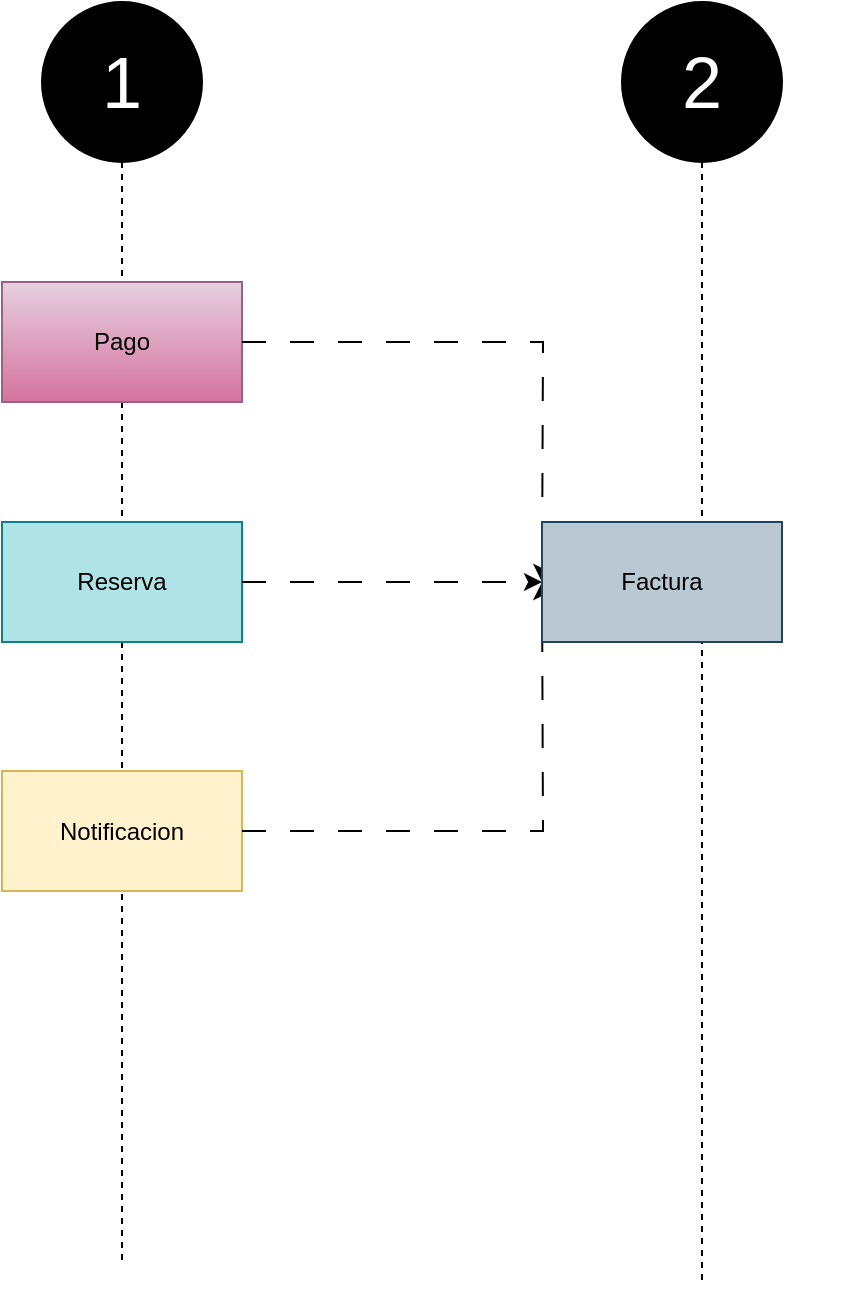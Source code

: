 <mxfile version="23.0.2" type="device" pages="3">
  <diagram name="Flujo de eventos" id="zBhicTsyFizKEP22qASS">
    <mxGraphModel dx="880" dy="524" grid="1" gridSize="10" guides="1" tooltips="1" connect="1" arrows="1" fold="1" page="1" pageScale="1" pageWidth="827" pageHeight="1169" math="0" shadow="0">
      <root>
        <mxCell id="0" />
        <mxCell id="1" parent="0" />
        <mxCell id="tLENe-P63r3Lutoy_OWt-1" value="" style="group" parent="1" vertex="1" connectable="0">
          <mxGeometry x="60" y="40" width="120" height="630" as="geometry" />
        </mxCell>
        <mxCell id="tLENe-P63r3Lutoy_OWt-44" style="edgeStyle=orthogonalEdgeStyle;rounded=0;orthogonalLoop=1;jettySize=auto;html=1;dashed=1;endArrow=none;endFill=0;" parent="tLENe-P63r3Lutoy_OWt-1" source="tLENe-P63r3Lutoy_OWt-3" edge="1">
          <mxGeometry relative="1" as="geometry">
            <mxPoint x="40" y="630.0" as="targetPoint" />
          </mxGeometry>
        </mxCell>
        <mxCell id="tLENe-P63r3Lutoy_OWt-3" value="&lt;font color=&quot;#ffffff&quot; style=&quot;font-size: 36px;&quot;&gt;1&lt;/font&gt;" style="ellipse;whiteSpace=wrap;html=1;aspect=fixed;fillColor=#000000;" parent="tLENe-P63r3Lutoy_OWt-1" vertex="1">
          <mxGeometry width="80" height="80" as="geometry" />
        </mxCell>
        <mxCell id="wVtukVOVH9aLwKAQZpMn-6" value="Pago" style="rounded=0;whiteSpace=wrap;html=1;fillColor=#e6d0de;strokeColor=#996185;gradientColor=#d5739d;" parent="tLENe-P63r3Lutoy_OWt-1" vertex="1">
          <mxGeometry x="-20" y="140" width="120" height="60" as="geometry" />
        </mxCell>
        <mxCell id="cRT-_21dGKMGoe0iTP4d-5" value="Reserva" style="rounded=0;whiteSpace=wrap;html=1;fillColor=#b0e3e6;strokeColor=#0e8088;" parent="tLENe-P63r3Lutoy_OWt-1" vertex="1">
          <mxGeometry x="-20" y="260" width="120" height="60" as="geometry" />
        </mxCell>
        <mxCell id="1PlrE6_kQADNu5cC1oFx-1" value="Notificacion" style="rounded=0;whiteSpace=wrap;html=1;fillColor=#fff2cc;strokeColor=#d6b656;" vertex="1" parent="tLENe-P63r3Lutoy_OWt-1">
          <mxGeometry x="-20" y="384.5" width="120" height="60" as="geometry" />
        </mxCell>
        <mxCell id="1PlrE6_kQADNu5cC1oFx-3" style="edgeStyle=orthogonalEdgeStyle;rounded=0;orthogonalLoop=1;jettySize=auto;html=1;exitX=1;exitY=0.5;exitDx=0;exitDy=0;entryX=0;entryY=0.5;entryDx=0;entryDy=0;dashed=1;dashPattern=12 12;" edge="1" parent="tLENe-P63r3Lutoy_OWt-1" source="1PlrE6_kQADNu5cC1oFx-1">
          <mxGeometry relative="1" as="geometry">
            <mxPoint x="250" y="290" as="targetPoint" />
          </mxGeometry>
        </mxCell>
        <mxCell id="1PlrE6_kQADNu5cC1oFx-2" style="edgeStyle=orthogonalEdgeStyle;rounded=0;orthogonalLoop=1;jettySize=auto;html=1;exitX=1;exitY=0.5;exitDx=0;exitDy=0;entryX=0;entryY=0.5;entryDx=0;entryDy=0;dashed=1;dashPattern=12 12;" edge="1" parent="tLENe-P63r3Lutoy_OWt-1" source="wVtukVOVH9aLwKAQZpMn-6">
          <mxGeometry relative="1" as="geometry">
            <mxPoint x="250" y="290" as="targetPoint" />
          </mxGeometry>
        </mxCell>
        <mxCell id="cRT-_21dGKMGoe0iTP4d-16" style="edgeStyle=orthogonalEdgeStyle;rounded=0;orthogonalLoop=1;jettySize=auto;html=1;exitX=1;exitY=0.5;exitDx=0;exitDy=0;dashed=1;dashPattern=12 12;" parent="tLENe-P63r3Lutoy_OWt-1" source="cRT-_21dGKMGoe0iTP4d-5" edge="1">
          <mxGeometry relative="1" as="geometry">
            <mxPoint x="250" y="290" as="targetPoint" />
          </mxGeometry>
        </mxCell>
        <mxCell id="tLENe-P63r3Lutoy_OWt-12" value="" style="group" parent="1" vertex="1" connectable="0">
          <mxGeometry x="350" y="40" width="110" height="650" as="geometry" />
        </mxCell>
        <mxCell id="tLENe-P63r3Lutoy_OWt-14" value="&lt;font color=&quot;#ffffff&quot; style=&quot;font-size: 36px;&quot;&gt;2&lt;/font&gt;" style="ellipse;whiteSpace=wrap;html=1;aspect=fixed;fillColor=#000000;" parent="tLENe-P63r3Lutoy_OWt-12" vertex="1">
          <mxGeometry width="80" height="80" as="geometry" />
        </mxCell>
        <mxCell id="tLENe-P63r3Lutoy_OWt-16" value="" style="edgeStyle=orthogonalEdgeStyle;rounded=0;orthogonalLoop=1;jettySize=auto;html=1;endArrow=none;endFill=0;dashed=1;" parent="tLENe-P63r3Lutoy_OWt-12" edge="1">
          <mxGeometry relative="1" as="geometry">
            <mxPoint x="40" y="640" as="targetPoint" />
            <mxPoint x="40" y="300" as="sourcePoint" />
          </mxGeometry>
        </mxCell>
        <mxCell id="Rw14AAxIYQiVGHx-Z-fn-32" value="" style="edgeStyle=orthogonalEdgeStyle;rounded=0;orthogonalLoop=1;jettySize=auto;html=1;endArrow=none;endFill=0;dashed=1;" parent="tLENe-P63r3Lutoy_OWt-12" source="tLENe-P63r3Lutoy_OWt-14" edge="1">
          <mxGeometry relative="1" as="geometry">
            <mxPoint x="40" y="300" as="targetPoint" />
            <mxPoint x="390" y="120" as="sourcePoint" />
          </mxGeometry>
        </mxCell>
        <mxCell id="-YRcHRdBrxHJoPTUA-PH-18" value="Factura" style="rounded=0;whiteSpace=wrap;html=1;fillColor=#bac8d3;strokeColor=#23445d;" parent="1" vertex="1">
          <mxGeometry x="310" y="300" width="120" height="60" as="geometry" />
        </mxCell>
      </root>
    </mxGraphModel>
  </diagram>
  <diagram id="LfHUw2b1Mqzj6z31MRwS" name="2. Notificacion -  Event Storming">
    <mxGraphModel dx="3316" dy="2333" grid="1" gridSize="10" guides="1" tooltips="1" connect="1" arrows="1" fold="1" page="1" pageScale="1" pageWidth="827" pageHeight="1169" math="0" shadow="0">
      <root>
        <mxCell id="0" />
        <mxCell id="1" parent="0" />
        <mxCell id="Yvo61abbtXtxRw5pMssy-1" value="" style="rounded=1;whiteSpace=wrap;html=1;dashed=1;" parent="1" vertex="1">
          <mxGeometry x="-10" y="120" width="1270" height="590" as="geometry" />
        </mxCell>
        <mxCell id="Yvo61abbtXtxRw5pMssy-2" value="&lt;font style=&quot;font-size: 36px;&quot;&gt;Nombre del Dominio&lt;/font&gt;" style="text;html=1;align=center;verticalAlign=middle;resizable=0;points=[];autosize=1;strokeColor=none;fillColor=none;fontStyle=1" parent="1" vertex="1">
          <mxGeometry x="525" y="30" width="380" height="60" as="geometry" />
        </mxCell>
        <mxCell id="Yvo61abbtXtxRw5pMssy-3" value="Actor" style="whiteSpace=wrap;html=1;aspect=fixed;fillColor=#FCFCAA;" parent="1" vertex="1">
          <mxGeometry x="40" y="-230" width="80" height="80" as="geometry" />
        </mxCell>
        <mxCell id="Yvo61abbtXtxRw5pMssy-4" value="Comandos" style="whiteSpace=wrap;html=1;aspect=fixed;fillColor=#BDD7EE;" parent="1" vertex="1">
          <mxGeometry x="150" y="-230" width="80" height="80" as="geometry" />
        </mxCell>
        <mxCell id="Yvo61abbtXtxRw5pMssy-5" value="Enttity" style="whiteSpace=wrap;html=1;aspect=fixed;fillColor=#FFFF00;" parent="1" vertex="1">
          <mxGeometry x="260" y="-230" width="80" height="80" as="geometry" />
        </mxCell>
        <mxCell id="Yvo61abbtXtxRw5pMssy-6" value="Real&amp;nbsp; Model" style="whiteSpace=wrap;html=1;aspect=fixed;fillColor=#92D050;" parent="1" vertex="1">
          <mxGeometry x="380" y="-230" width="80" height="80" as="geometry" />
        </mxCell>
        <mxCell id="Yvo61abbtXtxRw5pMssy-7" value="Bussines Rules" style="whiteSpace=wrap;html=1;aspect=fixed;fillColor=#CC99FF;" parent="1" vertex="1">
          <mxGeometry x="490" y="-230" width="80" height="80" as="geometry" />
        </mxCell>
        <mxCell id="Yvo61abbtXtxRw5pMssy-8" value="External System" style="whiteSpace=wrap;html=1;aspect=fixed;fillColor=#FDD3FA;" parent="1" vertex="1">
          <mxGeometry x="590" y="-230" width="80" height="80" as="geometry" />
        </mxCell>
        <mxCell id="Yvo61abbtXtxRw5pMssy-9" value="Event&lt;br&gt;" style="whiteSpace=wrap;html=1;aspect=fixed;fillColor=#FFC000;" parent="1" vertex="1">
          <mxGeometry x="790" y="-230" width="80" height="80" as="geometry" />
        </mxCell>
        <mxCell id="Yvo61abbtXtxRw5pMssy-10" value="Hostpot" style="whiteSpace=wrap;html=1;aspect=fixed;fillColor=#FA90B1;" parent="1" vertex="1">
          <mxGeometry x="890" y="-230" width="80" height="80" as="geometry" />
        </mxCell>
        <mxCell id="Yvo61abbtXtxRw5pMssy-11" value="Eventos Previos" style="whiteSpace=wrap;html=1;aspect=fixed;fillColor=#D6DCE4;" parent="1" vertex="1">
          <mxGeometry x="700" y="-230" width="80" height="80" as="geometry" />
        </mxCell>
        <mxCell id="Yvo61abbtXtxRw5pMssy-15" value="Event" style="whiteSpace=wrap;html=1;aspect=fixed;fillColor=#FFC000;" parent="1" vertex="1">
          <mxGeometry x="610" y="280" width="80" height="80" as="geometry" />
        </mxCell>
        <mxCell id="Yvo61abbtXtxRw5pMssy-16" value="Entity" style="whiteSpace=wrap;html=1;aspect=fixed;fillColor=#FFFF00;" parent="1" vertex="1">
          <mxGeometry x="530" y="280" width="80" height="80" as="geometry" />
        </mxCell>
        <mxCell id="Yvo61abbtXtxRw5pMssy-17" value="Comando" style="whiteSpace=wrap;html=1;aspect=fixed;fillColor=#BDD7EE;" parent="1" vertex="1">
          <mxGeometry x="450" y="280" width="80" height="80" as="geometry" />
        </mxCell>
        <mxCell id="Yvo61abbtXtxRw5pMssy-19" value="Bussines Rules" style="whiteSpace=wrap;html=1;aspect=fixed;fillColor=#CC99FF;" parent="1" vertex="1">
          <mxGeometry x="525" y="360" width="120" height="120" as="geometry" />
        </mxCell>
        <mxCell id="Yvo61abbtXtxRw5pMssy-28" value="Administrador General" style="whiteSpace=wrap;html=1;aspect=fixed;fillColor=#FCFCAA;" parent="1" vertex="1">
          <mxGeometry x="210" y="285" width="80" height="80" as="geometry" />
        </mxCell>
        <mxCell id="Yvo61abbtXtxRw5pMssy-31" value="Administrador Institución" style="whiteSpace=wrap;html=1;aspect=fixed;fillColor=#FCFCAA;" parent="1" vertex="1">
          <mxGeometry x="210" y="385" width="80" height="80" as="geometry" />
        </mxCell>
        <mxCell id="Yvo61abbtXtxRw5pMssy-34" value="Jefe Centro de Informatica" style="whiteSpace=wrap;html=1;aspect=fixed;fillColor=#FCFCAA;" parent="1" vertex="1">
          <mxGeometry x="210" y="185" width="80" height="80" as="geometry" />
        </mxCell>
        <mxCell id="Yvo61abbtXtxRw5pMssy-36" value="Monitor Centros Informatica" style="whiteSpace=wrap;html=1;aspect=fixed;fillColor=#FCFCAA;" parent="1" vertex="1">
          <mxGeometry x="210" y="485" width="80" height="80" as="geometry" />
        </mxCell>
        <mxCell id="Yvo61abbtXtxRw5pMssy-38" value="Estudiante" style="whiteSpace=wrap;html=1;aspect=fixed;fillColor=#FCFCAA;" parent="1" vertex="1">
          <mxGeometry x="210" y="575" width="80" height="80" as="geometry" />
        </mxCell>
        <mxCell id="Yvo61abbtXtxRw5pMssy-57" value="Real&amp;nbsp; Model" style="whiteSpace=wrap;html=1;aspect=fixed;fillColor=#92D050;" parent="1" vertex="1">
          <mxGeometry x="530" y="200" width="80" height="80" as="geometry" />
        </mxCell>
        <mxCell id="Yvo61abbtXtxRw5pMssy-58" value="Hostpot" style="whiteSpace=wrap;html=1;aspect=fixed;fillColor=#FA90B1;" parent="1" vertex="1">
          <mxGeometry x="675" y="380" width="80" height="80" as="geometry" />
        </mxCell>
        <mxCell id="Yvo61abbtXtxRw5pMssy-61" value="External System" style="whiteSpace=wrap;html=1;aspect=fixed;fillColor=#FDD3FA;" parent="1" vertex="1">
          <mxGeometry x="610" y="200" width="80" height="80" as="geometry" />
        </mxCell>
        <mxCell id="Yvo61abbtXtxRw5pMssy-59" value="Eventos Previos" style="whiteSpace=wrap;html=1;aspect=fixed;fillColor=#D6DCE4;" parent="1" vertex="1">
          <mxGeometry x="690" y="280" width="80" height="80" as="geometry" />
        </mxCell>
        <mxCell id="Yvo61abbtXtxRw5pMssy-68" value="Quien lo Activa o posibles actores" style="text;html=1;align=center;verticalAlign=middle;resizable=0;points=[];autosize=1;strokeColor=none;fillColor=none;" parent="1" vertex="1">
          <mxGeometry x="150" y="150" width="200" height="30" as="geometry" />
        </mxCell>
        <mxCell id="owwoEWK4C-uiHUiFICB5-1" value="" style="rounded=1;whiteSpace=wrap;html=1;dashed=1;" parent="1" vertex="1">
          <mxGeometry x="-20" y="10" width="1690" height="1490" as="geometry" />
        </mxCell>
        <mxCell id="owwoEWK4C-uiHUiFICB5-2" value="&lt;font style=&quot;font-size: 36px;&quot;&gt;Notificación&lt;/font&gt;" style="text;html=1;align=center;verticalAlign=middle;resizable=0;points=[];autosize=1;strokeColor=none;fillColor=none;fontStyle=1" parent="1" vertex="1">
          <mxGeometry x="595" y="30" width="230" height="60" as="geometry" />
        </mxCell>
        <mxCell id="owwoEWK4C-uiHUiFICB5-3" value="Actor" style="whiteSpace=wrap;html=1;aspect=fixed;fillColor=#FCFCAA;" parent="1" vertex="1">
          <mxGeometry x="40" y="-230" width="80" height="80" as="geometry" />
        </mxCell>
        <mxCell id="owwoEWK4C-uiHUiFICB5-4" value="Comandos" style="whiteSpace=wrap;html=1;aspect=fixed;fillColor=#BDD7EE;" parent="1" vertex="1">
          <mxGeometry x="150" y="-230" width="80" height="80" as="geometry" />
        </mxCell>
        <mxCell id="owwoEWK4C-uiHUiFICB5-5" value="Enttity" style="whiteSpace=wrap;html=1;aspect=fixed;fillColor=#FFFF00;" parent="1" vertex="1">
          <mxGeometry x="260" y="-230" width="80" height="80" as="geometry" />
        </mxCell>
        <mxCell id="owwoEWK4C-uiHUiFICB5-6" value="Real&amp;nbsp; Model" style="whiteSpace=wrap;html=1;aspect=fixed;fillColor=#92D050;" parent="1" vertex="1">
          <mxGeometry x="380" y="-230" width="80" height="80" as="geometry" />
        </mxCell>
        <mxCell id="owwoEWK4C-uiHUiFICB5-7" value="Bussines Rules" style="whiteSpace=wrap;html=1;aspect=fixed;fillColor=#CC99FF;" parent="1" vertex="1">
          <mxGeometry x="490" y="-230" width="80" height="80" as="geometry" />
        </mxCell>
        <mxCell id="owwoEWK4C-uiHUiFICB5-8" value="External System" style="whiteSpace=wrap;html=1;aspect=fixed;fillColor=#FDD3FA;" parent="1" vertex="1">
          <mxGeometry x="590" y="-230" width="80" height="80" as="geometry" />
        </mxCell>
        <mxCell id="owwoEWK4C-uiHUiFICB5-9" value="Event&lt;br&gt;" style="whiteSpace=wrap;html=1;aspect=fixed;fillColor=#FFC000;" parent="1" vertex="1">
          <mxGeometry x="790" y="-230" width="80" height="80" as="geometry" />
        </mxCell>
        <mxCell id="owwoEWK4C-uiHUiFICB5-10" value="Hostpot" style="whiteSpace=wrap;html=1;aspect=fixed;fillColor=#FA90B1;" parent="1" vertex="1">
          <mxGeometry x="890" y="-230" width="80" height="80" as="geometry" />
        </mxCell>
        <mxCell id="owwoEWK4C-uiHUiFICB5-11" value="Eventos Previos" style="whiteSpace=wrap;html=1;aspect=fixed;fillColor=#D6DCE4;" parent="1" vertex="1">
          <mxGeometry x="700" y="-230" width="80" height="80" as="geometry" />
        </mxCell>
        <mxCell id="owwoEWK4C-uiHUiFICB5-12" style="edgeStyle=orthogonalEdgeStyle;rounded=0;orthogonalLoop=1;jettySize=auto;html=1;strokeColor=#CC99FF;strokeWidth=3;" parent="1" source="owwoEWK4C-uiHUiFICB5-15" target="owwoEWK4C-uiHUiFICB5-43" edge="1">
          <mxGeometry relative="1" as="geometry">
            <Array as="points">
              <mxPoint x="650" y="180" />
              <mxPoint x="1490" y="180" />
              <mxPoint x="1490" y="1020" />
              <mxPoint x="1070" y="1020" />
            </Array>
          </mxGeometry>
        </mxCell>
        <mxCell id="owwoEWK4C-uiHUiFICB5-13" style="edgeStyle=orthogonalEdgeStyle;rounded=0;orthogonalLoop=1;jettySize=auto;html=1;strokeColor=#CC99FF;strokeWidth=3;" parent="1" source="owwoEWK4C-uiHUiFICB5-15" target="owwoEWK4C-uiHUiFICB5-36" edge="1">
          <mxGeometry relative="1" as="geometry">
            <Array as="points">
              <mxPoint x="650" y="180" />
              <mxPoint x="180" y="180" />
              <mxPoint x="180" y="930" />
              <mxPoint x="490" y="930" />
            </Array>
          </mxGeometry>
        </mxCell>
        <mxCell id="owwoEWK4C-uiHUiFICB5-14" style="edgeStyle=orthogonalEdgeStyle;rounded=0;orthogonalLoop=1;jettySize=auto;html=1;strokeColor=#CC99FF;strokeWidth=3;" parent="1" source="owwoEWK4C-uiHUiFICB5-15" target="owwoEWK4C-uiHUiFICB5-30" edge="1">
          <mxGeometry relative="1" as="geometry">
            <Array as="points">
              <mxPoint x="650" y="180" />
              <mxPoint x="1040" y="180" />
            </Array>
          </mxGeometry>
        </mxCell>
        <mxCell id="owwoEWK4C-uiHUiFICB5-15" value="Notificacion&lt;br&gt;&amp;nbsp;Creada" style="whiteSpace=wrap;html=1;aspect=fixed;fillColor=#FFC000;" parent="1" vertex="1">
          <mxGeometry x="610" y="277.5" width="80" height="80" as="geometry" />
        </mxCell>
        <mxCell id="owwoEWK4C-uiHUiFICB5-16" value="Notificacion" style="whiteSpace=wrap;html=1;aspect=fixed;fillColor=#FFFF00;" parent="1" vertex="1">
          <mxGeometry x="530" y="277.5" width="80" height="80" as="geometry" />
        </mxCell>
        <mxCell id="owwoEWK4C-uiHUiFICB5-17" value="Crear Notificacion" style="whiteSpace=wrap;html=1;aspect=fixed;fillColor=#BDD7EE;" parent="1" vertex="1">
          <mxGeometry x="450" y="277.5" width="80" height="80" as="geometry" />
        </mxCell>
        <mxCell id="owwoEWK4C-uiHUiFICB5-18" value="Pol-Notificacion-001:No debe existir otra Notificacion con el mismo identificador&lt;br&gt;&amp;nbsp;" style="whiteSpace=wrap;html=1;aspect=fixed;fillColor=#CC99FF;" parent="1" vertex="1">
          <mxGeometry x="500" y="357.5" width="150" height="150" as="geometry" />
        </mxCell>
        <mxCell id="owwoEWK4C-uiHUiFICB5-19" style="rounded=0;orthogonalLoop=1;jettySize=auto;html=1;exitX=1;exitY=0.5;exitDx=0;exitDy=0;" parent="1" source="owwoEWK4C-uiHUiFICB5-20" target="owwoEWK4C-uiHUiFICB5-17" edge="1">
          <mxGeometry relative="1" as="geometry" />
        </mxCell>
        <mxCell id="owwoEWK4C-uiHUiFICB5-20" value="Administrador General" style="whiteSpace=wrap;html=1;aspect=fixed;fillColor=#FCFCAA;" parent="1" vertex="1">
          <mxGeometry x="220" y="277.5" width="80" height="80" as="geometry" />
        </mxCell>
        <mxCell id="owwoEWK4C-uiHUiFICB5-25" value="Notificacion&lt;br style=&quot;border-color: var(--border-color);&quot;&gt;&amp;nbsp;Creada" style="whiteSpace=wrap;html=1;aspect=fixed;fillColor=#D6DCE4;" parent="1" vertex="1">
          <mxGeometry x="690" y="277.5" width="80" height="80" as="geometry" />
        </mxCell>
        <mxCell id="owwoEWK4C-uiHUiFICB5-26" style="edgeStyle=orthogonalEdgeStyle;rounded=0;orthogonalLoop=1;jettySize=auto;html=1;strokeWidth=3;strokeColor=#FF9933;" parent="1" source="owwoEWK4C-uiHUiFICB5-28" target="owwoEWK4C-uiHUiFICB5-36" edge="1">
          <mxGeometry relative="1" as="geometry">
            <Array as="points">
              <mxPoint x="1240" y="1000" />
              <mxPoint x="510" y="1000" />
            </Array>
          </mxGeometry>
        </mxCell>
        <mxCell id="owwoEWK4C-uiHUiFICB5-27" style="edgeStyle=orthogonalEdgeStyle;rounded=0;orthogonalLoop=1;jettySize=auto;html=1;strokeWidth=3;strokeColor=#FF9933;" parent="1" source="owwoEWK4C-uiHUiFICB5-28" target="owwoEWK4C-uiHUiFICB5-43" edge="1">
          <mxGeometry relative="1" as="geometry">
            <Array as="points">
              <mxPoint x="1240" y="1000" />
              <mxPoint x="1070" y="1000" />
            </Array>
          </mxGeometry>
        </mxCell>
        <mxCell id="owwoEWK4C-uiHUiFICB5-28" value="Notificacion&amp;nbsp;&lt;br&gt;Modificada" style="whiteSpace=wrap;html=1;aspect=fixed;fillColor=#FFC000;" parent="1" vertex="1">
          <mxGeometry x="1180" y="287.5" width="80" height="80" as="geometry" />
        </mxCell>
        <mxCell id="owwoEWK4C-uiHUiFICB5-29" value="Notificacion&amp;nbsp;" style="whiteSpace=wrap;html=1;aspect=fixed;fillColor=#FFFF00;" parent="1" vertex="1">
          <mxGeometry x="1100" y="287.5" width="80" height="80" as="geometry" />
        </mxCell>
        <mxCell id="owwoEWK4C-uiHUiFICB5-30" value="Modificar Notificacion&amp;nbsp;&amp;nbsp;" style="whiteSpace=wrap;html=1;aspect=fixed;fillColor=#BDD7EE;" parent="1" vertex="1">
          <mxGeometry x="1020" y="287.5" width="80" height="80" as="geometry" />
        </mxCell>
        <mxCell id="owwoEWK4C-uiHUiFICB5-31" value="Notificacion&amp;nbsp;&lt;br&gt;Consultada" style="whiteSpace=wrap;html=1;aspect=fixed;fillColor=#D6DCE4;" parent="1" vertex="1">
          <mxGeometry x="1260" y="287.5" width="80" height="80" as="geometry" />
        </mxCell>
        <mxCell id="owwoEWK4C-uiHUiFICB5-32" style="edgeStyle=orthogonalEdgeStyle;rounded=0;orthogonalLoop=1;jettySize=auto;html=1;strokeColor=#FA90B1;strokeWidth=3;" parent="1" source="owwoEWK4C-uiHUiFICB5-34" target="owwoEWK4C-uiHUiFICB5-17" edge="1">
          <mxGeometry relative="1" as="geometry">
            <Array as="points">
              <mxPoint x="670" y="910" />
              <mxPoint x="120" y="910" />
              <mxPoint x="120" y="130" />
              <mxPoint x="490" y="130" />
            </Array>
          </mxGeometry>
        </mxCell>
        <mxCell id="owwoEWK4C-uiHUiFICB5-33" style="edgeStyle=orthogonalEdgeStyle;rounded=0;orthogonalLoop=1;jettySize=auto;html=1;strokeColor=#FA90B1;strokeWidth=3;" parent="1" source="owwoEWK4C-uiHUiFICB5-34" target="owwoEWK4C-uiHUiFICB5-30" edge="1">
          <mxGeometry relative="1" as="geometry">
            <Array as="points">
              <mxPoint x="670" y="910" />
              <mxPoint x="1030" y="910" />
            </Array>
          </mxGeometry>
        </mxCell>
        <mxCell id="owwoEWK4C-uiHUiFICB5-34" value="Notificacion&lt;br&gt;Consultada" style="whiteSpace=wrap;html=1;aspect=fixed;fillColor=#FFC000;" parent="1" vertex="1">
          <mxGeometry x="630" y="1100" width="80" height="80" as="geometry" />
        </mxCell>
        <mxCell id="owwoEWK4C-uiHUiFICB5-35" value="Notificacion" style="whiteSpace=wrap;html=1;aspect=fixed;fillColor=#FFFF00;" parent="1" vertex="1">
          <mxGeometry x="550" y="1100" width="80" height="80" as="geometry" />
        </mxCell>
        <mxCell id="owwoEWK4C-uiHUiFICB5-36" value="Consultar Notificacion" style="whiteSpace=wrap;html=1;aspect=fixed;fillColor=#BDD7EE;" parent="1" vertex="1">
          <mxGeometry x="470" y="1100" width="80" height="80" as="geometry" />
        </mxCell>
        <mxCell id="owwoEWK4C-uiHUiFICB5-37" value="Notificacion&lt;br&gt;&amp;nbsp;Creada" style="whiteSpace=wrap;html=1;aspect=fixed;fillColor=#D6DCE4;" parent="1" vertex="1">
          <mxGeometry x="710" y="1100" width="80" height="80" as="geometry" />
        </mxCell>
        <mxCell id="owwoEWK4C-uiHUiFICB5-38" style="edgeStyle=orthogonalEdgeStyle;rounded=0;orthogonalLoop=1;jettySize=auto;html=1;strokeColor=#92D050;strokeWidth=3;" parent="1" source="owwoEWK4C-uiHUiFICB5-41" target="owwoEWK4C-uiHUiFICB5-17" edge="1">
          <mxGeometry relative="1" as="geometry">
            <Array as="points">
              <mxPoint x="1230" y="930" />
              <mxPoint x="1550" y="930" />
              <mxPoint x="1550" y="130" />
              <mxPoint x="490" y="130" />
            </Array>
          </mxGeometry>
        </mxCell>
        <mxCell id="owwoEWK4C-uiHUiFICB5-39" style="edgeStyle=orthogonalEdgeStyle;rounded=0;orthogonalLoop=1;jettySize=auto;html=1;strokeColor=#92D050;strokeWidth=3;" parent="1" source="owwoEWK4C-uiHUiFICB5-41" target="owwoEWK4C-uiHUiFICB5-36" edge="1">
          <mxGeometry relative="1" as="geometry">
            <Array as="points">
              <mxPoint x="1230" y="930" />
              <mxPoint x="510" y="930" />
            </Array>
          </mxGeometry>
        </mxCell>
        <mxCell id="owwoEWK4C-uiHUiFICB5-40" style="edgeStyle=orthogonalEdgeStyle;rounded=0;orthogonalLoop=1;jettySize=auto;html=1;entryX=0.5;entryY=0;entryDx=0;entryDy=0;strokeColor=#92D050;strokeWidth=3;" parent="1" source="owwoEWK4C-uiHUiFICB5-41" target="owwoEWK4C-uiHUiFICB5-30" edge="1">
          <mxGeometry relative="1" as="geometry">
            <Array as="points">
              <mxPoint x="1230" y="930" />
              <mxPoint x="1550" y="930" />
              <mxPoint x="1550" y="130" />
              <mxPoint x="1060" y="130" />
            </Array>
          </mxGeometry>
        </mxCell>
        <mxCell id="owwoEWK4C-uiHUiFICB5-41" value="Notificacion&lt;br&gt;Eliminado" style="whiteSpace=wrap;html=1;aspect=fixed;fillColor=#FFC000;" parent="1" vertex="1">
          <mxGeometry x="1190" y="1100" width="80" height="80" as="geometry" />
        </mxCell>
        <mxCell id="owwoEWK4C-uiHUiFICB5-42" value="Notificacion" style="whiteSpace=wrap;html=1;aspect=fixed;fillColor=#FFFF00;" parent="1" vertex="1">
          <mxGeometry x="1110" y="1100" width="80" height="80" as="geometry" />
        </mxCell>
        <mxCell id="owwoEWK4C-uiHUiFICB5-43" value="Eliminar&amp;nbsp; Notificacion" style="whiteSpace=wrap;html=1;aspect=fixed;fillColor=#BDD7EE;" parent="1" vertex="1">
          <mxGeometry x="1030" y="1100" width="80" height="80" as="geometry" />
        </mxCell>
        <mxCell id="owwoEWK4C-uiHUiFICB5-44" value="Notificacion&lt;br&gt;&amp;nbsp;Creada" style="whiteSpace=wrap;html=1;aspect=fixed;fillColor=#D6DCE4;" parent="1" vertex="1">
          <mxGeometry x="1270" y="1100" width="80" height="80" as="geometry" />
        </mxCell>
        <mxCell id="owwoEWK4C-uiHUiFICB5-45" value="Pol-Notificacion-002:Los datos nuevos de Notificacion&amp;nbsp;&amp;nbsp;deben ser valido a nivel de tipo de dato, longitud, obligatoriedad, formato, rango&lt;br&gt;&amp;nbsp;" style="whiteSpace=wrap;html=1;aspect=fixed;fillColor=#CC99FF;" parent="1" vertex="1">
          <mxGeometry x="500" y="507.5" width="150" height="150" as="geometry" />
        </mxCell>
        <mxCell id="owwoEWK4C-uiHUiFICB5-46" value="Notificacion&amp;nbsp;&amp;nbsp;&lt;br&gt;&amp;nbsp;Creada" style="whiteSpace=wrap;html=1;aspect=fixed;fillColor=#D6DCE4;" parent="1" vertex="1">
          <mxGeometry x="1260" y="367.5" width="80" height="80" as="geometry" />
        </mxCell>
        <mxCell id="owwoEWK4C-uiHUiFICB5-47" value="Notificacion&lt;br&gt;&amp;nbsp;Consultada" style="whiteSpace=wrap;html=1;aspect=fixed;fillColor=#D6DCE4;" parent="1" vertex="1">
          <mxGeometry x="1270" y="1180" width="80" height="80" as="geometry" />
        </mxCell>
        <mxCell id="owwoEWK4C-uiHUiFICB5-48" value="Notificacion&lt;br&gt;Modificada" style="whiteSpace=wrap;html=1;aspect=fixed;fillColor=#D6DCE4;" parent="1" vertex="1">
          <mxGeometry x="1270" y="1260" width="80" height="80" as="geometry" />
        </mxCell>
        <mxCell id="owwoEWK4C-uiHUiFICB5-49" value="Notificacion Consultado" style="whiteSpace=wrap;html=1;aspect=fixed;fillColor=#D6DCE4;" parent="1" vertex="1">
          <mxGeometry x="690" y="357.5" width="80" height="80" as="geometry" />
        </mxCell>
        <mxCell id="owwoEWK4C-uiHUiFICB5-50" value="Notificacion&lt;br&gt;Modificada" style="whiteSpace=wrap;html=1;aspect=fixed;fillColor=#D6DCE4;" parent="1" vertex="1">
          <mxGeometry x="710" y="1180" width="80" height="80" as="geometry" />
        </mxCell>
        <mxCell id="owwoEWK4C-uiHUiFICB5-51" value="Pol-Notificacion&lt;br&gt;-004:Si se envía parametros de consulta se deben de ser valido a nivel de tipo de dato, longitud, obligatoriedad, formato, rango&lt;br&gt;&amp;nbsp;" style="whiteSpace=wrap;html=1;aspect=fixed;fillColor=#CC99FF;" parent="1" vertex="1">
          <mxGeometry x="515" y="1180" width="150" height="150" as="geometry" />
        </mxCell>
        <mxCell id="owwoEWK4C-uiHUiFICB5-52" value="Pol-Notificacion&amp;nbsp;-005: No debe existir otra Notificacion, a excepcion de que sea la misma empresa que se esta modificando&lt;br&gt;&amp;nbsp;" style="whiteSpace=wrap;html=1;aspect=fixed;fillColor=#CC99FF;" parent="1" vertex="1">
          <mxGeometry x="1065" y="367.5" width="150" height="150" as="geometry" />
        </mxCell>
        <mxCell id="owwoEWK4C-uiHUiFICB5-53" value="Pol-Notificacion-006: debe existir la Notificacion&amp;nbsp;que se esta modificando&amp;nbsp;" style="whiteSpace=wrap;html=1;aspect=fixed;fillColor=#CC99FF;" parent="1" vertex="1">
          <mxGeometry x="1065" y="667.5" width="150" height="150" as="geometry" />
        </mxCell>
        <mxCell id="owwoEWK4C-uiHUiFICB5-54" value="Pol-Notificacion-002:Los datos nuevos de Notificacion&amp;nbsp;&amp;nbsp;deben ser valido a nivel de tipo de dato, longitud, obligatoriedad, formato, rango&lt;br style=&quot;border-color: var(--border-color);&quot;&gt;&amp;nbsp;" style="whiteSpace=wrap;html=1;aspect=fixed;fillColor=#CC99FF;" parent="1" vertex="1">
          <mxGeometry x="1065" y="517.5" width="150" height="150" as="geometry" />
        </mxCell>
        <mxCell id="owwoEWK4C-uiHUiFICB5-55" style="edgeStyle=orthogonalEdgeStyle;rounded=0;orthogonalLoop=1;jettySize=auto;html=1;curved=1;exitX=1;exitY=0.5;exitDx=0;exitDy=0;" parent="1" source="owwoEWK4C-uiHUiFICB5-56" edge="1">
          <mxGeometry relative="1" as="geometry">
            <mxPoint x="1015" y="330" as="targetPoint" />
            <Array as="points">
              <mxPoint x="945" y="237" />
              <mxPoint x="945" y="330" />
            </Array>
          </mxGeometry>
        </mxCell>
        <mxCell id="owwoEWK4C-uiHUiFICB5-56" value="Administrador General" style="whiteSpace=wrap;html=1;aspect=fixed;fillColor=#FCFCAA;" parent="1" vertex="1">
          <mxGeometry x="785" y="197.5" width="80" height="80" as="geometry" />
        </mxCell>
        <mxCell id="owwoEWK4C-uiHUiFICB5-57" style="edgeStyle=orthogonalEdgeStyle;rounded=0;orthogonalLoop=1;jettySize=auto;html=1;" parent="1" source="owwoEWK4C-uiHUiFICB5-58" edge="1">
          <mxGeometry relative="1" as="geometry">
            <mxPoint x="1015" y="328" as="targetPoint" />
          </mxGeometry>
        </mxCell>
        <mxCell id="owwoEWK4C-uiHUiFICB5-58" value="Administrador Institución" style="whiteSpace=wrap;html=1;aspect=fixed;fillColor=#FCFCAA;" parent="1" vertex="1">
          <mxGeometry x="785" y="287.5" width="80" height="80" as="geometry" />
        </mxCell>
        <mxCell id="owwoEWK4C-uiHUiFICB5-61" value="Pol-Notificacion&amp;nbsp;-007:Que la Notificacion&lt;br&gt;&amp;nbsp; exista y no tenga servicios asociados&lt;br&gt;&amp;nbsp;" style="whiteSpace=wrap;html=1;aspect=fixed;fillColor=#CC99FF;" parent="1" vertex="1">
          <mxGeometry x="1075" y="1180" width="150" height="150" as="geometry" />
        </mxCell>
        <mxCell id="owwoEWK4C-uiHUiFICB5-62" style="edgeStyle=orthogonalEdgeStyle;rounded=0;orthogonalLoop=1;jettySize=auto;html=1;curved=1;" parent="1" source="owwoEWK4C-uiHUiFICB5-63" edge="1">
          <mxGeometry relative="1" as="geometry">
            <mxPoint x="470" y="1140" as="targetPoint" />
            <Array as="points">
              <mxPoint x="400" y="1048" />
              <mxPoint x="400" y="1140" />
            </Array>
          </mxGeometry>
        </mxCell>
        <mxCell id="owwoEWK4C-uiHUiFICB5-63" value="Administrador General" style="whiteSpace=wrap;html=1;aspect=fixed;fillColor=#FCFCAA;" parent="1" vertex="1">
          <mxGeometry x="240" y="1007.5" width="80" height="80" as="geometry" />
        </mxCell>
        <mxCell id="owwoEWK4C-uiHUiFICB5-64" style="edgeStyle=orthogonalEdgeStyle;rounded=0;orthogonalLoop=1;jettySize=auto;html=1;" parent="1" source="owwoEWK4C-uiHUiFICB5-65" edge="1">
          <mxGeometry relative="1" as="geometry">
            <mxPoint x="470" y="1138" as="targetPoint" />
          </mxGeometry>
        </mxCell>
        <mxCell id="owwoEWK4C-uiHUiFICB5-65" value="Administrador Institución" style="whiteSpace=wrap;html=1;aspect=fixed;fillColor=#FCFCAA;" parent="1" vertex="1">
          <mxGeometry x="240" y="1097.5" width="80" height="80" as="geometry" />
        </mxCell>
        <mxCell id="owwoEWK4C-uiHUiFICB5-68" style="edgeStyle=orthogonalEdgeStyle;rounded=0;orthogonalLoop=1;jettySize=auto;html=1;curved=1;" parent="1" source="owwoEWK4C-uiHUiFICB5-69" target="owwoEWK4C-uiHUiFICB5-36" edge="1">
          <mxGeometry relative="1" as="geometry">
            <Array as="points">
              <mxPoint x="400" y="1220" />
              <mxPoint x="400" y="1140" />
            </Array>
          </mxGeometry>
        </mxCell>
        <mxCell id="owwoEWK4C-uiHUiFICB5-69" value="Trabajador" style="whiteSpace=wrap;html=1;aspect=fixed;fillColor=#FCFCAA;" parent="1" vertex="1">
          <mxGeometry x="240" y="1180" width="80" height="80" as="geometry" />
        </mxCell>
        <mxCell id="owwoEWK4C-uiHUiFICB5-70" style="edgeStyle=orthogonalEdgeStyle;rounded=0;orthogonalLoop=1;jettySize=auto;html=1;curved=1;" parent="1" source="owwoEWK4C-uiHUiFICB5-71" edge="1">
          <mxGeometry relative="1" as="geometry">
            <mxPoint x="1030" y="1137.5" as="targetPoint" />
            <Array as="points">
              <mxPoint x="960" y="1050" />
              <mxPoint x="960" y="1138" />
            </Array>
          </mxGeometry>
        </mxCell>
        <mxCell id="owwoEWK4C-uiHUiFICB5-71" value="Administrador General" style="whiteSpace=wrap;html=1;aspect=fixed;fillColor=#FCFCAA;" parent="1" vertex="1">
          <mxGeometry x="800" y="1005" width="80" height="80" as="geometry" />
        </mxCell>
        <mxCell id="owwoEWK4C-uiHUiFICB5-72" style="rounded=0;orthogonalLoop=1;jettySize=auto;html=1;" parent="1" source="owwoEWK4C-uiHUiFICB5-73" edge="1">
          <mxGeometry relative="1" as="geometry">
            <mxPoint x="1030" y="1135.5" as="targetPoint" />
          </mxGeometry>
        </mxCell>
        <mxCell id="owwoEWK4C-uiHUiFICB5-73" value="Administrador Institución" style="whiteSpace=wrap;html=1;aspect=fixed;fillColor=#FCFCAA;" parent="1" vertex="1">
          <mxGeometry x="800" y="1095" width="80" height="80" as="geometry" />
        </mxCell>
        <mxCell id="owwoEWK4C-uiHUiFICB5-77" value="Pol-Notificacion&amp;nbsp;-008: El usuario debe estar permitido para consultar&lt;br&gt;&amp;nbsp;" style="whiteSpace=wrap;html=1;aspect=fixed;fillColor=#CC99FF;" parent="1" vertex="1">
          <mxGeometry x="515" y="1330" width="150" height="150" as="geometry" />
        </mxCell>
        <mxCell id="owwoEWK4C-uiHUiFICB5-78" value="Notificacion&lt;br&gt;&amp;nbsp;Eliminada" style="whiteSpace=wrap;html=1;aspect=fixed;fillColor=#D6DCE4;" parent="1" vertex="1">
          <mxGeometry x="710" y="1260" width="80" height="80" as="geometry" />
        </mxCell>
        <mxCell id="9D0lrz1YOx4REDhdXodr-2" style="edgeStyle=orthogonalEdgeStyle;rounded=0;orthogonalLoop=1;jettySize=auto;html=1;curved=1;" parent="1" source="9D0lrz1YOx4REDhdXodr-1" target="owwoEWK4C-uiHUiFICB5-17" edge="1">
          <mxGeometry relative="1" as="geometry">
            <Array as="points">
              <mxPoint x="370" y="415" />
              <mxPoint x="370" y="317" />
            </Array>
          </mxGeometry>
        </mxCell>
        <mxCell id="9D0lrz1YOx4REDhdXodr-1" value="Trabajador" style="whiteSpace=wrap;html=1;aspect=fixed;fillColor=#FCFCAA;" parent="1" vertex="1">
          <mxGeometry x="220" y="375" width="80" height="80" as="geometry" />
        </mxCell>
        <mxCell id="jPb9CW4TvKjPSKYhg58Q-3" value="Pol-Notificacion-003: No se debe Modificar ninguna notificacion de pago" style="whiteSpace=wrap;html=1;aspect=fixed;fillColor=#CC99FF;" parent="1" vertex="1">
          <mxGeometry x="1215" y="667.5" width="150" height="150" as="geometry" />
        </mxCell>
        <mxCell id="jPb9CW4TvKjPSKYhg58Q-4" value="Pol-Notificacion-008: No se debe Eliminar ninguna notificacion de pago" style="whiteSpace=wrap;html=1;aspect=fixed;fillColor=#CC99FF;" parent="1" vertex="1">
          <mxGeometry x="1075" y="1330" width="150" height="150" as="geometry" />
        </mxCell>
        <mxCell id="Q_Uq_ZCpKRbDS-vk3Axl-1" value="Aprobacion Bancaria" style="whiteSpace=wrap;html=1;aspect=fixed;fillColor=#92D050;" parent="1" vertex="1">
          <mxGeometry x="530" y="197.5" width="80" height="80" as="geometry" />
        </mxCell>
      </root>
    </mxGraphModel>
  </diagram>
  <diagram id="myoru6tLiCdFUdfUDkiv" name="2.1 tipoNotificacion - Event Storming">
    <mxGraphModel dx="1947" dy="1693" grid="1" gridSize="10" guides="1" tooltips="1" connect="1" arrows="1" fold="1" page="1" pageScale="1" pageWidth="827" pageHeight="1169" math="0" shadow="0">
      <root>
        <mxCell id="0" />
        <mxCell id="1" parent="0" />
        <mxCell id="Wg00yvLQVTbmV3K2ULfp-1" value="" style="rounded=1;whiteSpace=wrap;html=1;dashed=1;" parent="1" vertex="1">
          <mxGeometry x="-10" y="120" width="1270" height="590" as="geometry" />
        </mxCell>
        <mxCell id="Wg00yvLQVTbmV3K2ULfp-2" value="&lt;font style=&quot;font-size: 36px;&quot;&gt;Nombre del Dominio&lt;/font&gt;" style="text;html=1;align=center;verticalAlign=middle;resizable=0;points=[];autosize=1;strokeColor=none;fillColor=none;fontStyle=1" parent="1" vertex="1">
          <mxGeometry x="525" y="30" width="380" height="60" as="geometry" />
        </mxCell>
        <mxCell id="Wg00yvLQVTbmV3K2ULfp-3" value="Actor" style="whiteSpace=wrap;html=1;aspect=fixed;fillColor=#FCFCAA;" parent="1" vertex="1">
          <mxGeometry x="40" y="-230" width="80" height="80" as="geometry" />
        </mxCell>
        <mxCell id="Wg00yvLQVTbmV3K2ULfp-4" value="Comandos" style="whiteSpace=wrap;html=1;aspect=fixed;fillColor=#BDD7EE;" parent="1" vertex="1">
          <mxGeometry x="150" y="-230" width="80" height="80" as="geometry" />
        </mxCell>
        <mxCell id="Wg00yvLQVTbmV3K2ULfp-5" value="Enttity" style="whiteSpace=wrap;html=1;aspect=fixed;fillColor=#FFFF00;" parent="1" vertex="1">
          <mxGeometry x="260" y="-230" width="80" height="80" as="geometry" />
        </mxCell>
        <mxCell id="Wg00yvLQVTbmV3K2ULfp-6" value="Real&amp;nbsp; Model" style="whiteSpace=wrap;html=1;aspect=fixed;fillColor=#92D050;" parent="1" vertex="1">
          <mxGeometry x="380" y="-230" width="80" height="80" as="geometry" />
        </mxCell>
        <mxCell id="Wg00yvLQVTbmV3K2ULfp-7" value="Bussines Rules" style="whiteSpace=wrap;html=1;aspect=fixed;fillColor=#CC99FF;" parent="1" vertex="1">
          <mxGeometry x="490" y="-230" width="80" height="80" as="geometry" />
        </mxCell>
        <mxCell id="Wg00yvLQVTbmV3K2ULfp-8" value="External System" style="whiteSpace=wrap;html=1;aspect=fixed;fillColor=#FDD3FA;" parent="1" vertex="1">
          <mxGeometry x="590" y="-230" width="80" height="80" as="geometry" />
        </mxCell>
        <mxCell id="Wg00yvLQVTbmV3K2ULfp-9" value="Event&lt;br&gt;" style="whiteSpace=wrap;html=1;aspect=fixed;fillColor=#FFC000;" parent="1" vertex="1">
          <mxGeometry x="790" y="-230" width="80" height="80" as="geometry" />
        </mxCell>
        <mxCell id="Wg00yvLQVTbmV3K2ULfp-10" value="Hostpot" style="whiteSpace=wrap;html=1;aspect=fixed;fillColor=#FA90B1;" parent="1" vertex="1">
          <mxGeometry x="890" y="-230" width="80" height="80" as="geometry" />
        </mxCell>
        <mxCell id="Wg00yvLQVTbmV3K2ULfp-11" value="Eventos Previos" style="whiteSpace=wrap;html=1;aspect=fixed;fillColor=#D6DCE4;" parent="1" vertex="1">
          <mxGeometry x="700" y="-230" width="80" height="80" as="geometry" />
        </mxCell>
        <mxCell id="Wg00yvLQVTbmV3K2ULfp-12" value="Event" style="whiteSpace=wrap;html=1;aspect=fixed;fillColor=#FFC000;" parent="1" vertex="1">
          <mxGeometry x="610" y="280" width="80" height="80" as="geometry" />
        </mxCell>
        <mxCell id="Wg00yvLQVTbmV3K2ULfp-13" value="Entity" style="whiteSpace=wrap;html=1;aspect=fixed;fillColor=#FFFF00;" parent="1" vertex="1">
          <mxGeometry x="530" y="280" width="80" height="80" as="geometry" />
        </mxCell>
        <mxCell id="Wg00yvLQVTbmV3K2ULfp-14" value="Comando" style="whiteSpace=wrap;html=1;aspect=fixed;fillColor=#BDD7EE;" parent="1" vertex="1">
          <mxGeometry x="450" y="280" width="80" height="80" as="geometry" />
        </mxCell>
        <mxCell id="Wg00yvLQVTbmV3K2ULfp-15" value="Bussines Rules" style="whiteSpace=wrap;html=1;aspect=fixed;fillColor=#CC99FF;" parent="1" vertex="1">
          <mxGeometry x="525" y="360" width="120" height="120" as="geometry" />
        </mxCell>
        <mxCell id="Wg00yvLQVTbmV3K2ULfp-16" value="Administrador General" style="whiteSpace=wrap;html=1;aspect=fixed;fillColor=#FCFCAA;" parent="1" vertex="1">
          <mxGeometry x="210" y="285" width="80" height="80" as="geometry" />
        </mxCell>
        <mxCell id="Wg00yvLQVTbmV3K2ULfp-17" value="Administrador Institución" style="whiteSpace=wrap;html=1;aspect=fixed;fillColor=#FCFCAA;" parent="1" vertex="1">
          <mxGeometry x="210" y="385" width="80" height="80" as="geometry" />
        </mxCell>
        <mxCell id="Wg00yvLQVTbmV3K2ULfp-18" value="Jefe Centro de Informatica" style="whiteSpace=wrap;html=1;aspect=fixed;fillColor=#FCFCAA;" parent="1" vertex="1">
          <mxGeometry x="210" y="185" width="80" height="80" as="geometry" />
        </mxCell>
        <mxCell id="Wg00yvLQVTbmV3K2ULfp-19" value="Monitor Centros Informatica" style="whiteSpace=wrap;html=1;aspect=fixed;fillColor=#FCFCAA;" parent="1" vertex="1">
          <mxGeometry x="210" y="485" width="80" height="80" as="geometry" />
        </mxCell>
        <mxCell id="Wg00yvLQVTbmV3K2ULfp-20" value="Estudiante" style="whiteSpace=wrap;html=1;aspect=fixed;fillColor=#FCFCAA;" parent="1" vertex="1">
          <mxGeometry x="210" y="575" width="80" height="80" as="geometry" />
        </mxCell>
        <mxCell id="Wg00yvLQVTbmV3K2ULfp-21" value="Real&amp;nbsp; Model" style="whiteSpace=wrap;html=1;aspect=fixed;fillColor=#92D050;" parent="1" vertex="1">
          <mxGeometry x="530" y="200" width="80" height="80" as="geometry" />
        </mxCell>
        <mxCell id="Wg00yvLQVTbmV3K2ULfp-22" value="Hostpot" style="whiteSpace=wrap;html=1;aspect=fixed;fillColor=#FA90B1;" parent="1" vertex="1">
          <mxGeometry x="675" y="380" width="80" height="80" as="geometry" />
        </mxCell>
        <mxCell id="Wg00yvLQVTbmV3K2ULfp-23" value="External System" style="whiteSpace=wrap;html=1;aspect=fixed;fillColor=#FDD3FA;" parent="1" vertex="1">
          <mxGeometry x="610" y="200" width="80" height="80" as="geometry" />
        </mxCell>
        <mxCell id="Wg00yvLQVTbmV3K2ULfp-24" value="Eventos Previos" style="whiteSpace=wrap;html=1;aspect=fixed;fillColor=#D6DCE4;" parent="1" vertex="1">
          <mxGeometry x="690" y="280" width="80" height="80" as="geometry" />
        </mxCell>
        <mxCell id="Wg00yvLQVTbmV3K2ULfp-25" value="Quien lo Activa o posibles actores" style="text;html=1;align=center;verticalAlign=middle;resizable=0;points=[];autosize=1;strokeColor=none;fillColor=none;" parent="1" vertex="1">
          <mxGeometry x="150" y="150" width="200" height="30" as="geometry" />
        </mxCell>
        <mxCell id="Wg00yvLQVTbmV3K2ULfp-26" value="" style="rounded=1;whiteSpace=wrap;html=1;dashed=1;" parent="1" vertex="1">
          <mxGeometry x="-15" y="10" width="1690" height="1490" as="geometry" />
        </mxCell>
        <mxCell id="Wg00yvLQVTbmV3K2ULfp-27" value="&lt;font style=&quot;font-size: 36px;&quot;&gt;TipoNotificación&lt;/font&gt;" style="text;html=1;align=center;verticalAlign=middle;resizable=0;points=[];autosize=1;strokeColor=none;fillColor=none;fontStyle=1" parent="1" vertex="1">
          <mxGeometry x="560" y="30" width="300" height="60" as="geometry" />
        </mxCell>
        <mxCell id="Wg00yvLQVTbmV3K2ULfp-28" value="Actor" style="whiteSpace=wrap;html=1;aspect=fixed;fillColor=#FCFCAA;" parent="1" vertex="1">
          <mxGeometry x="40" y="-230" width="80" height="80" as="geometry" />
        </mxCell>
        <mxCell id="Wg00yvLQVTbmV3K2ULfp-29" value="Comandos" style="whiteSpace=wrap;html=1;aspect=fixed;fillColor=#BDD7EE;" parent="1" vertex="1">
          <mxGeometry x="150" y="-230" width="80" height="80" as="geometry" />
        </mxCell>
        <mxCell id="Wg00yvLQVTbmV3K2ULfp-30" value="Enttity" style="whiteSpace=wrap;html=1;aspect=fixed;fillColor=#FFFF00;" parent="1" vertex="1">
          <mxGeometry x="260" y="-230" width="80" height="80" as="geometry" />
        </mxCell>
        <mxCell id="Wg00yvLQVTbmV3K2ULfp-31" value="Real&amp;nbsp; Model" style="whiteSpace=wrap;html=1;aspect=fixed;fillColor=#92D050;" parent="1" vertex="1">
          <mxGeometry x="380" y="-230" width="80" height="80" as="geometry" />
        </mxCell>
        <mxCell id="Wg00yvLQVTbmV3K2ULfp-32" value="Bussines Rules" style="whiteSpace=wrap;html=1;aspect=fixed;fillColor=#CC99FF;" parent="1" vertex="1">
          <mxGeometry x="490" y="-230" width="80" height="80" as="geometry" />
        </mxCell>
        <mxCell id="Wg00yvLQVTbmV3K2ULfp-33" value="External System" style="whiteSpace=wrap;html=1;aspect=fixed;fillColor=#FDD3FA;" parent="1" vertex="1">
          <mxGeometry x="590" y="-230" width="80" height="80" as="geometry" />
        </mxCell>
        <mxCell id="Wg00yvLQVTbmV3K2ULfp-34" value="Event&lt;br&gt;" style="whiteSpace=wrap;html=1;aspect=fixed;fillColor=#FFC000;" parent="1" vertex="1">
          <mxGeometry x="790" y="-230" width="80" height="80" as="geometry" />
        </mxCell>
        <mxCell id="Wg00yvLQVTbmV3K2ULfp-35" value="Hostpot" style="whiteSpace=wrap;html=1;aspect=fixed;fillColor=#FA90B1;" parent="1" vertex="1">
          <mxGeometry x="890" y="-230" width="80" height="80" as="geometry" />
        </mxCell>
        <mxCell id="Wg00yvLQVTbmV3K2ULfp-36" value="Eventos Previos" style="whiteSpace=wrap;html=1;aspect=fixed;fillColor=#D6DCE4;" parent="1" vertex="1">
          <mxGeometry x="700" y="-230" width="80" height="80" as="geometry" />
        </mxCell>
        <mxCell id="Wg00yvLQVTbmV3K2ULfp-37" style="edgeStyle=orthogonalEdgeStyle;rounded=0;orthogonalLoop=1;jettySize=auto;html=1;strokeColor=#CC99FF;strokeWidth=3;" parent="1" source="Wg00yvLQVTbmV3K2ULfp-40" target="Wg00yvLQVTbmV3K2ULfp-64" edge="1">
          <mxGeometry relative="1" as="geometry">
            <Array as="points">
              <mxPoint x="650" y="180" />
              <mxPoint x="1490" y="180" />
              <mxPoint x="1490" y="1020" />
              <mxPoint x="1070" y="1020" />
            </Array>
          </mxGeometry>
        </mxCell>
        <mxCell id="Wg00yvLQVTbmV3K2ULfp-38" style="edgeStyle=orthogonalEdgeStyle;rounded=0;orthogonalLoop=1;jettySize=auto;html=1;strokeColor=#CC99FF;strokeWidth=3;" parent="1" source="Wg00yvLQVTbmV3K2ULfp-40" target="Wg00yvLQVTbmV3K2ULfp-57" edge="1">
          <mxGeometry relative="1" as="geometry">
            <Array as="points">
              <mxPoint x="650" y="180" />
              <mxPoint x="180" y="180" />
              <mxPoint x="180" y="930" />
              <mxPoint x="490" y="930" />
            </Array>
          </mxGeometry>
        </mxCell>
        <mxCell id="Wg00yvLQVTbmV3K2ULfp-39" style="edgeStyle=orthogonalEdgeStyle;rounded=0;orthogonalLoop=1;jettySize=auto;html=1;strokeColor=#CC99FF;strokeWidth=3;" parent="1" source="Wg00yvLQVTbmV3K2ULfp-40" target="Wg00yvLQVTbmV3K2ULfp-51" edge="1">
          <mxGeometry relative="1" as="geometry">
            <Array as="points">
              <mxPoint x="650" y="180" />
              <mxPoint x="1040" y="180" />
            </Array>
          </mxGeometry>
        </mxCell>
        <mxCell id="Wg00yvLQVTbmV3K2ULfp-40" value="TipoNotificacion&lt;br&gt;&amp;nbsp;Creado" style="whiteSpace=wrap;html=1;aspect=fixed;fillColor=#FFC000;" parent="1" vertex="1">
          <mxGeometry x="610" y="277.5" width="80" height="80" as="geometry" />
        </mxCell>
        <mxCell id="Wg00yvLQVTbmV3K2ULfp-41" value="TipoNotificacion" style="whiteSpace=wrap;html=1;aspect=fixed;fillColor=#FFFF00;" parent="1" vertex="1">
          <mxGeometry x="530" y="277.5" width="80" height="80" as="geometry" />
        </mxCell>
        <mxCell id="Wg00yvLQVTbmV3K2ULfp-42" value="Crear TipoNotificacion" style="whiteSpace=wrap;html=1;aspect=fixed;fillColor=#BDD7EE;" parent="1" vertex="1">
          <mxGeometry x="450" y="277.5" width="80" height="80" as="geometry" />
        </mxCell>
        <mxCell id="Wg00yvLQVTbmV3K2ULfp-43" value="Pol-TipoNotificacion-001:No debe existir otra Notificacion con el mismo Nombre&lt;br&gt;&amp;nbsp;" style="whiteSpace=wrap;html=1;aspect=fixed;fillColor=#CC99FF;" parent="1" vertex="1">
          <mxGeometry x="500" y="357.5" width="150" height="150" as="geometry" />
        </mxCell>
        <mxCell id="Wg00yvLQVTbmV3K2ULfp-44" style="rounded=0;orthogonalLoop=1;jettySize=auto;html=1;exitX=1;exitY=0.5;exitDx=0;exitDy=0;" parent="1" source="Wg00yvLQVTbmV3K2ULfp-45" target="Wg00yvLQVTbmV3K2ULfp-42" edge="1">
          <mxGeometry relative="1" as="geometry" />
        </mxCell>
        <mxCell id="Wg00yvLQVTbmV3K2ULfp-45" value="Administrador General" style="whiteSpace=wrap;html=1;aspect=fixed;fillColor=#FCFCAA;" parent="1" vertex="1">
          <mxGeometry x="220" y="277.5" width="80" height="80" as="geometry" />
        </mxCell>
        <mxCell id="Wg00yvLQVTbmV3K2ULfp-46" value="TipoNotificacion&lt;br&gt;&amp;nbsp;Eliminado" style="whiteSpace=wrap;html=1;aspect=fixed;fillColor=#D6DCE4;" parent="1" vertex="1">
          <mxGeometry x="690" y="277.5" width="80" height="80" as="geometry" />
        </mxCell>
        <mxCell id="Wg00yvLQVTbmV3K2ULfp-47" style="edgeStyle=orthogonalEdgeStyle;rounded=0;orthogonalLoop=1;jettySize=auto;html=1;strokeWidth=3;strokeColor=#FF9933;" parent="1" source="Wg00yvLQVTbmV3K2ULfp-49" target="Wg00yvLQVTbmV3K2ULfp-57" edge="1">
          <mxGeometry relative="1" as="geometry">
            <Array as="points">
              <mxPoint x="1240" y="1000" />
              <mxPoint x="510" y="1000" />
            </Array>
          </mxGeometry>
        </mxCell>
        <mxCell id="Wg00yvLQVTbmV3K2ULfp-48" style="edgeStyle=orthogonalEdgeStyle;rounded=0;orthogonalLoop=1;jettySize=auto;html=1;strokeWidth=3;strokeColor=#FF9933;" parent="1" source="Wg00yvLQVTbmV3K2ULfp-49" target="Wg00yvLQVTbmV3K2ULfp-64" edge="1">
          <mxGeometry relative="1" as="geometry">
            <Array as="points">
              <mxPoint x="1240" y="1000" />
              <mxPoint x="1070" y="1000" />
            </Array>
          </mxGeometry>
        </mxCell>
        <mxCell id="Wg00yvLQVTbmV3K2ULfp-49" value="TipoNotificacion&amp;nbsp;&lt;br&gt;Modificado" style="whiteSpace=wrap;html=1;aspect=fixed;fillColor=#FFC000;" parent="1" vertex="1">
          <mxGeometry x="1180" y="287.5" width="80" height="80" as="geometry" />
        </mxCell>
        <mxCell id="Wg00yvLQVTbmV3K2ULfp-50" value="TipoNotificacion" style="whiteSpace=wrap;html=1;aspect=fixed;fillColor=#FFFF00;" parent="1" vertex="1">
          <mxGeometry x="1100" y="287.5" width="80" height="80" as="geometry" />
        </mxCell>
        <mxCell id="Wg00yvLQVTbmV3K2ULfp-51" value="Modificar TipoNotificacion" style="whiteSpace=wrap;html=1;aspect=fixed;fillColor=#BDD7EE;" parent="1" vertex="1">
          <mxGeometry x="1020" y="287.5" width="80" height="80" as="geometry" />
        </mxCell>
        <mxCell id="Wg00yvLQVTbmV3K2ULfp-52" value="TipoNotificacion&lt;br&gt;Consultado" style="whiteSpace=wrap;html=1;aspect=fixed;fillColor=#D6DCE4;" parent="1" vertex="1">
          <mxGeometry x="1260" y="287.5" width="80" height="80" as="geometry" />
        </mxCell>
        <mxCell id="Wg00yvLQVTbmV3K2ULfp-53" style="edgeStyle=orthogonalEdgeStyle;rounded=0;orthogonalLoop=1;jettySize=auto;html=1;strokeColor=#FA90B1;strokeWidth=3;" parent="1" source="Wg00yvLQVTbmV3K2ULfp-55" target="Wg00yvLQVTbmV3K2ULfp-42" edge="1">
          <mxGeometry relative="1" as="geometry">
            <Array as="points">
              <mxPoint x="670" y="910" />
              <mxPoint x="120" y="910" />
              <mxPoint x="120" y="130" />
              <mxPoint x="490" y="130" />
            </Array>
          </mxGeometry>
        </mxCell>
        <mxCell id="Wg00yvLQVTbmV3K2ULfp-54" style="edgeStyle=orthogonalEdgeStyle;rounded=0;orthogonalLoop=1;jettySize=auto;html=1;strokeColor=#FA90B1;strokeWidth=3;" parent="1" source="Wg00yvLQVTbmV3K2ULfp-55" target="Wg00yvLQVTbmV3K2ULfp-51" edge="1">
          <mxGeometry relative="1" as="geometry">
            <Array as="points">
              <mxPoint x="670" y="910" />
              <mxPoint x="1030" y="910" />
            </Array>
          </mxGeometry>
        </mxCell>
        <mxCell id="Wg00yvLQVTbmV3K2ULfp-55" value="TipoNotificacion&lt;br&gt;Consultado" style="whiteSpace=wrap;html=1;aspect=fixed;fillColor=#FFC000;" parent="1" vertex="1">
          <mxGeometry x="630" y="1100" width="80" height="80" as="geometry" />
        </mxCell>
        <mxCell id="Wg00yvLQVTbmV3K2ULfp-56" value="TipoNotificacion" style="whiteSpace=wrap;html=1;aspect=fixed;fillColor=#FFFF00;" parent="1" vertex="1">
          <mxGeometry x="550" y="1100" width="80" height="80" as="geometry" />
        </mxCell>
        <mxCell id="Wg00yvLQVTbmV3K2ULfp-57" value="Consultar TipoNotificacion" style="whiteSpace=wrap;html=1;aspect=fixed;fillColor=#BDD7EE;" parent="1" vertex="1">
          <mxGeometry x="470" y="1100" width="80" height="80" as="geometry" />
        </mxCell>
        <mxCell id="Wg00yvLQVTbmV3K2ULfp-58" value="TipoNotificacion&lt;br&gt;&amp;nbsp;Creado" style="whiteSpace=wrap;html=1;aspect=fixed;fillColor=#D6DCE4;" parent="1" vertex="1">
          <mxGeometry x="710" y="1100" width="80" height="80" as="geometry" />
        </mxCell>
        <mxCell id="Wg00yvLQVTbmV3K2ULfp-59" style="edgeStyle=orthogonalEdgeStyle;rounded=0;orthogonalLoop=1;jettySize=auto;html=1;strokeColor=#92D050;strokeWidth=3;" parent="1" source="Wg00yvLQVTbmV3K2ULfp-62" target="Wg00yvLQVTbmV3K2ULfp-42" edge="1">
          <mxGeometry relative="1" as="geometry">
            <Array as="points">
              <mxPoint x="1230" y="930" />
              <mxPoint x="1550" y="930" />
              <mxPoint x="1550" y="130" />
              <mxPoint x="490" y="130" />
            </Array>
          </mxGeometry>
        </mxCell>
        <mxCell id="Wg00yvLQVTbmV3K2ULfp-60" style="edgeStyle=orthogonalEdgeStyle;rounded=0;orthogonalLoop=1;jettySize=auto;html=1;strokeColor=#92D050;strokeWidth=3;" parent="1" source="Wg00yvLQVTbmV3K2ULfp-62" target="Wg00yvLQVTbmV3K2ULfp-57" edge="1">
          <mxGeometry relative="1" as="geometry">
            <Array as="points">
              <mxPoint x="1230" y="930" />
              <mxPoint x="510" y="930" />
            </Array>
          </mxGeometry>
        </mxCell>
        <mxCell id="Wg00yvLQVTbmV3K2ULfp-61" style="edgeStyle=orthogonalEdgeStyle;rounded=0;orthogonalLoop=1;jettySize=auto;html=1;entryX=0.5;entryY=0;entryDx=0;entryDy=0;strokeColor=#92D050;strokeWidth=3;" parent="1" source="Wg00yvLQVTbmV3K2ULfp-62" target="Wg00yvLQVTbmV3K2ULfp-51" edge="1">
          <mxGeometry relative="1" as="geometry">
            <Array as="points">
              <mxPoint x="1230" y="930" />
              <mxPoint x="1550" y="930" />
              <mxPoint x="1550" y="130" />
              <mxPoint x="1060" y="130" />
            </Array>
          </mxGeometry>
        </mxCell>
        <mxCell id="Wg00yvLQVTbmV3K2ULfp-62" value="TipoNotificacion&amp;nbsp;&lt;br&gt;Eliminado" style="whiteSpace=wrap;html=1;aspect=fixed;fillColor=#FFC000;" parent="1" vertex="1">
          <mxGeometry x="1190" y="1100" width="80" height="80" as="geometry" />
        </mxCell>
        <mxCell id="Wg00yvLQVTbmV3K2ULfp-63" value="TipoNotificacion" style="whiteSpace=wrap;html=1;aspect=fixed;fillColor=#FFFF00;" parent="1" vertex="1">
          <mxGeometry x="1110" y="1100" width="80" height="80" as="geometry" />
        </mxCell>
        <mxCell id="Wg00yvLQVTbmV3K2ULfp-64" value="Eliminar TipoNotificacion&lt;br&gt;&amp;nbsp;" style="whiteSpace=wrap;html=1;aspect=fixed;fillColor=#BDD7EE;" parent="1" vertex="1">
          <mxGeometry x="1030" y="1100" width="80" height="80" as="geometry" />
        </mxCell>
        <mxCell id="Wg00yvLQVTbmV3K2ULfp-65" value="TipoNotificacion&lt;br&gt;&amp;nbsp;Creado" style="whiteSpace=wrap;html=1;aspect=fixed;fillColor=#D6DCE4;" parent="1" vertex="1">
          <mxGeometry x="1270" y="1100" width="80" height="80" as="geometry" />
        </mxCell>
        <mxCell id="Wg00yvLQVTbmV3K2ULfp-66" value="Pol-TipoNotificacion-002:Los datos del nuevo TipoNotificacion&amp;nbsp;deben ser valido a nivel de tipo de dato, longitud, obligatoriedad, formato, rango&lt;br&gt;&amp;nbsp;" style="whiteSpace=wrap;html=1;aspect=fixed;fillColor=#CC99FF;" parent="1" vertex="1">
          <mxGeometry x="500" y="507.5" width="150" height="150" as="geometry" />
        </mxCell>
        <mxCell id="Wg00yvLQVTbmV3K2ULfp-67" value="TipoNotificacion&lt;br&gt;&amp;nbsp;Creado" style="whiteSpace=wrap;html=1;aspect=fixed;fillColor=#D6DCE4;" parent="1" vertex="1">
          <mxGeometry x="1260" y="367.5" width="80" height="80" as="geometry" />
        </mxCell>
        <mxCell id="Wg00yvLQVTbmV3K2ULfp-68" value="TipoNotificacion&lt;br&gt;&amp;nbsp;Consultado" style="whiteSpace=wrap;html=1;aspect=fixed;fillColor=#D6DCE4;" parent="1" vertex="1">
          <mxGeometry x="1270" y="1180" width="80" height="80" as="geometry" />
        </mxCell>
        <mxCell id="Wg00yvLQVTbmV3K2ULfp-69" value="TipoNotificacion&lt;br&gt;Modificado" style="whiteSpace=wrap;html=1;aspect=fixed;fillColor=#D6DCE4;" parent="1" vertex="1">
          <mxGeometry x="1270" y="1260" width="80" height="80" as="geometry" />
        </mxCell>
        <mxCell id="Wg00yvLQVTbmV3K2ULfp-70" value="TipoNotificacion&lt;br&gt;&amp;nbsp;Consultado" style="whiteSpace=wrap;html=1;aspect=fixed;fillColor=#D6DCE4;" parent="1" vertex="1">
          <mxGeometry x="690" y="357.5" width="80" height="80" as="geometry" />
        </mxCell>
        <mxCell id="Wg00yvLQVTbmV3K2ULfp-71" value="TipoNotificacion&lt;br&gt;&amp;nbsp;Modificado" style="whiteSpace=wrap;html=1;aspect=fixed;fillColor=#D6DCE4;" parent="1" vertex="1">
          <mxGeometry x="710" y="1180" width="80" height="80" as="geometry" />
        </mxCell>
        <mxCell id="Wg00yvLQVTbmV3K2ULfp-72" value="Pol-TipoNotificacion&amp;nbsp;-004:Si se envía parametros de consulta se deben de ser valido a nivel de tipo de dato, longitud, obligatoriedad, formato, rango&lt;br&gt;&amp;nbsp;" style="whiteSpace=wrap;html=1;aspect=fixed;fillColor=#CC99FF;" parent="1" vertex="1">
          <mxGeometry x="515" y="1180" width="150" height="150" as="geometry" />
        </mxCell>
        <mxCell id="Wg00yvLQVTbmV3K2ULfp-73" value="Pol-TipoNotificacion-005: No debe existir otroTipoNotificacion&lt;br&gt;, a excepcion de que sea la misma empresa que se esta modificando&lt;br&gt;&amp;nbsp;" style="whiteSpace=wrap;html=1;aspect=fixed;fillColor=#CC99FF;" parent="1" vertex="1">
          <mxGeometry x="1065" y="367.5" width="150" height="150" as="geometry" />
        </mxCell>
        <mxCell id="Wg00yvLQVTbmV3K2ULfp-74" value="Pol-TipoNotificacion&amp;nbsp;-006: Debe existir el TipoNotificacion&amp;nbsp;que se esta modificando&amp;nbsp;" style="whiteSpace=wrap;html=1;aspect=fixed;fillColor=#CC99FF;" parent="1" vertex="1">
          <mxGeometry x="1065" y="667.5" width="150" height="150" as="geometry" />
        </mxCell>
        <mxCell id="Wg00yvLQVTbmV3K2ULfp-75" value="Pol-TipoNotificacion&lt;br&gt;-002:Los datos del nuevo TipoNotificacion deben ser valido a nivel de tipo de dato, longitud, obligatoriedad, formato, rango&lt;br&gt;&amp;nbsp;" style="whiteSpace=wrap;html=1;aspect=fixed;fillColor=#CC99FF;" parent="1" vertex="1">
          <mxGeometry x="1065" y="517.5" width="150" height="150" as="geometry" />
        </mxCell>
        <mxCell id="Wg00yvLQVTbmV3K2ULfp-76" style="edgeStyle=orthogonalEdgeStyle;rounded=0;orthogonalLoop=1;jettySize=auto;html=1;curved=1;" parent="1" source="Wg00yvLQVTbmV3K2ULfp-77" edge="1">
          <mxGeometry relative="1" as="geometry">
            <mxPoint x="1015" y="330" as="targetPoint" />
            <Array as="points">
              <mxPoint x="945" y="200" />
              <mxPoint x="945" y="330" />
            </Array>
          </mxGeometry>
        </mxCell>
        <mxCell id="Wg00yvLQVTbmV3K2ULfp-77" value="Administrador General" style="whiteSpace=wrap;html=1;aspect=fixed;fillColor=#FCFCAA;" parent="1" vertex="1">
          <mxGeometry x="785" y="197.5" width="80" height="80" as="geometry" />
        </mxCell>
        <mxCell id="Wg00yvLQVTbmV3K2ULfp-78" style="edgeStyle=orthogonalEdgeStyle;rounded=0;orthogonalLoop=1;jettySize=auto;html=1;" parent="1" source="Wg00yvLQVTbmV3K2ULfp-79" edge="1">
          <mxGeometry relative="1" as="geometry">
            <mxPoint x="1015" y="328" as="targetPoint" />
          </mxGeometry>
        </mxCell>
        <mxCell id="Wg00yvLQVTbmV3K2ULfp-79" value="Administrador Institución" style="whiteSpace=wrap;html=1;aspect=fixed;fillColor=#FCFCAA;" parent="1" vertex="1">
          <mxGeometry x="785" y="287.5" width="80" height="80" as="geometry" />
        </mxCell>
        <mxCell id="Wg00yvLQVTbmV3K2ULfp-80" value="Pol-TipoNotificacion&lt;br&gt;-007:Que el TipoNotificacion&amp;nbsp;&amp;nbsp;exista y no tenga usuarios asociados&lt;br&gt;&amp;nbsp;" style="whiteSpace=wrap;html=1;aspect=fixed;fillColor=#CC99FF;" parent="1" vertex="1">
          <mxGeometry x="1075" y="1180" width="150" height="150" as="geometry" />
        </mxCell>
        <mxCell id="Wg00yvLQVTbmV3K2ULfp-81" style="edgeStyle=orthogonalEdgeStyle;rounded=0;orthogonalLoop=1;jettySize=auto;html=1;curved=1;" parent="1" source="Wg00yvLQVTbmV3K2ULfp-82" edge="1">
          <mxGeometry relative="1" as="geometry">
            <mxPoint x="470" y="1140" as="targetPoint" />
            <Array as="points">
              <mxPoint x="400" y="1048" />
              <mxPoint x="400" y="1140" />
            </Array>
          </mxGeometry>
        </mxCell>
        <mxCell id="Wg00yvLQVTbmV3K2ULfp-82" value="Administrador General" style="whiteSpace=wrap;html=1;aspect=fixed;fillColor=#FCFCAA;" parent="1" vertex="1">
          <mxGeometry x="240" y="1007.5" width="80" height="80" as="geometry" />
        </mxCell>
        <mxCell id="Wg00yvLQVTbmV3K2ULfp-83" style="edgeStyle=orthogonalEdgeStyle;rounded=0;orthogonalLoop=1;jettySize=auto;html=1;" parent="1" source="Wg00yvLQVTbmV3K2ULfp-84" edge="1">
          <mxGeometry relative="1" as="geometry">
            <mxPoint x="470" y="1138" as="targetPoint" />
          </mxGeometry>
        </mxCell>
        <mxCell id="Wg00yvLQVTbmV3K2ULfp-84" value="Administrador Institución" style="whiteSpace=wrap;html=1;aspect=fixed;fillColor=#FCFCAA;" parent="1" vertex="1">
          <mxGeometry x="240" y="1097.5" width="80" height="80" as="geometry" />
        </mxCell>
        <mxCell id="Wg00yvLQVTbmV3K2ULfp-85" style="edgeStyle=orthogonalEdgeStyle;rounded=0;orthogonalLoop=1;jettySize=auto;html=1;curved=1;" parent="1" source="Wg00yvLQVTbmV3K2ULfp-86" target="Wg00yvLQVTbmV3K2ULfp-57" edge="1">
          <mxGeometry relative="1" as="geometry">
            <Array as="points">
              <mxPoint x="400" y="1220" />
              <mxPoint x="400" y="1140" />
            </Array>
          </mxGeometry>
        </mxCell>
        <mxCell id="Wg00yvLQVTbmV3K2ULfp-86" value="Trabajador" style="whiteSpace=wrap;html=1;aspect=fixed;fillColor=#FCFCAA;" parent="1" vertex="1">
          <mxGeometry x="240" y="1180" width="80" height="80" as="geometry" />
        </mxCell>
        <mxCell id="Wg00yvLQVTbmV3K2ULfp-87" style="edgeStyle=orthogonalEdgeStyle;rounded=0;orthogonalLoop=1;jettySize=auto;html=1;curved=1;" parent="1" source="Wg00yvLQVTbmV3K2ULfp-88" edge="1">
          <mxGeometry relative="1" as="geometry">
            <mxPoint x="1030" y="1137.5" as="targetPoint" />
            <Array as="points">
              <mxPoint x="960" y="1050" />
              <mxPoint x="960" y="1138" />
            </Array>
          </mxGeometry>
        </mxCell>
        <mxCell id="Wg00yvLQVTbmV3K2ULfp-88" value="Administrador General" style="whiteSpace=wrap;html=1;aspect=fixed;fillColor=#FCFCAA;" parent="1" vertex="1">
          <mxGeometry x="800" y="1005" width="80" height="80" as="geometry" />
        </mxCell>
        <mxCell id="Wg00yvLQVTbmV3K2ULfp-89" style="rounded=0;orthogonalLoop=1;jettySize=auto;html=1;" parent="1" source="Wg00yvLQVTbmV3K2ULfp-90" edge="1">
          <mxGeometry relative="1" as="geometry">
            <mxPoint x="1030" y="1135.5" as="targetPoint" />
          </mxGeometry>
        </mxCell>
        <mxCell id="Wg00yvLQVTbmV3K2ULfp-90" value="Administrador Institución" style="whiteSpace=wrap;html=1;aspect=fixed;fillColor=#FCFCAA;" parent="1" vertex="1">
          <mxGeometry x="800" y="1095" width="80" height="80" as="geometry" />
        </mxCell>
        <mxCell id="Wg00yvLQVTbmV3K2ULfp-91" value="Pol-TipoNotificacion-003:Debe existir un numero de identificacion para ser creado&lt;br&gt;&amp;nbsp;" style="whiteSpace=wrap;html=1;aspect=fixed;fillColor=#CC99FF;" parent="1" vertex="1">
          <mxGeometry x="500" y="657.5" width="150" height="150" as="geometry" />
        </mxCell>
        <mxCell id="Wg00yvLQVTbmV3K2ULfp-92" value="Pol-TipoNotificacion-008: El usuario debe estar permitido para consultar&lt;br&gt;&amp;nbsp;" style="whiteSpace=wrap;html=1;aspect=fixed;fillColor=#CC99FF;" parent="1" vertex="1">
          <mxGeometry x="515" y="1330" width="150" height="150" as="geometry" />
        </mxCell>
        <mxCell id="Wg00yvLQVTbmV3K2ULfp-93" value="TipoNotificacion&lt;br&gt;Eliminado" style="whiteSpace=wrap;html=1;aspect=fixed;fillColor=#D6DCE4;" parent="1" vertex="1">
          <mxGeometry x="710" y="1260" width="80" height="80" as="geometry" />
        </mxCell>
      </root>
    </mxGraphModel>
  </diagram>
</mxfile>

